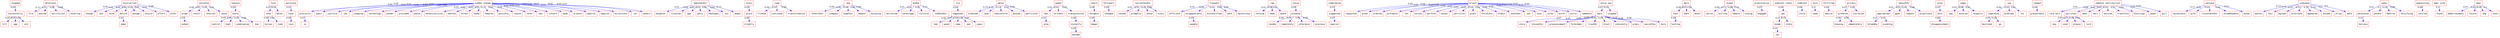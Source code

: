 strict digraph  {
	reigned	 [color=red,
		fontname=courier,
		shape=box];
	successfully	 [color=red,
		fontname=courier,
		shape=box];
	reigned -> successfully	 [color=blue,
		xlabel=0.05];
	till	 [color=red,
		fontname=courier,
		shape=box];
	successfully -> till	 [color=blue,
		xlabel=0.05];
	age	 [color=red,
		fontname=courier,
		shape=box];
	successfully -> age	 [color=blue,
		xlabel=0.05];
	old	 [color=red,
		fontname=courier,
		shape=box];
	successfully -> old	 [color=blue,
		xlabel=0.04];
	oblations	 [color=red,
		fontname=courier,
		shape=box];
	fire	 [color=red,
		fontname=courier,
		shape=box];
	oblations -> fire	 [color=blue,
		xlabel=0.13];
	poured	 [color=red,
		fontname=courier,
		shape=box];
	oblations -> poured	 [color=blue,
		xlabel=0.12];
	sacrificial	 [color=red,
		fontname=courier,
		shape=box];
	oblations -> sacrificial	 [color=blue,
		xlabel=0.05];
	hovering	 [color=red,
		fontname=courier,
		shape=box];
	oblations -> hovering	 [color=blue,
		xlabel=0.09];
	distraction	 [color=red,
		fontname=courier,
		shape=box];
	though	 [color=red,
		fontname=courier,
		shape=box];
	distraction -> though	 [color=blue,
		xlabel=0.01];
	did	 [color=red,
		fontname=courier,
		shape=box];
	distraction -> did	 [color=blue,
		xlabel=0.01];
	mind	 [color=red,
		fontname=courier,
		shape=box];
	distraction -> mind	 [color=blue,
		xlabel=0.01];
	motive	 [color=red,
		fontname=courier,
		shape=box];
	distraction -> motive	 [color=blue,
		xlabel=0.02];
	enough	 [color=red,
		fontname=courier,
		shape=box];
	distraction -> enough	 [color=blue,
		xlabel=0.01];
	ensure	 [color=red,
		fontname=courier,
		shape=box];
	distraction -> ensure	 [color=blue,
		xlabel=0.01];
	effort	 [color=red,
		fontname=courier,
		shape=box];
	distraction -> effort	 [color=blue,
		xlabel=0.01];
	alter	 [color=red,
		fontname=courier,
		shape=box];
	distraction -> alter	 [color=blue,
		xlabel=0.09];
	make	 [color=red,
		fontname=courier,
		shape=box];
	motive -> make	 [color=blue,
		xlabel=0.01];
	vasishta	 [color=red,
		fontname=courier,
		shape=box];
	probe	 [color=red,
		fontname=courier,
		shape=box];
	vasishta -> probe	 [color=blue,
		xlabel=0.08];
	result	 [color=red,
		fontname=courier,
		shape=box];
	vasishta -> result	 [color=blue,
		xlabel=0.01];
	reversal	 [color=red,
		fontname=courier,
		shape=box];
	vasishta -> reversal	 [color=blue,
		xlabel=0.01];
	cause	 [color=red,
		fontname=courier,
		shape=box];
	vasishta -> cause	 [color=blue,
		xlabel=0.01];
	asked	 [color=red,
		fontname=courier,
		shape=box];
	probe -> asked	 [color=blue,
		xlabel=0.05];
	reasons	 [color=red,
		fontname=courier,
		shape=box];
	every	 [color=red,
		fontname=courier,
		shape=box];
	reasons -> every	 [color=blue,
		xlabel=0.05];
	control	 [color=red,
		fontname=courier,
		shape=box];
	every -> control	 [color=blue,
		xlabel=0.05];
	kept	 [color=red,
		fontname=courier,
		shape=box];
	every -> kept	 [color=blue,
		xlabel=0.06];
	undergoing	 [color=red,
		fontname=courier,
		shape=box];
	every -> undergoing	 [color=blue,
		xlabel=0.05];
	due	 [color=red,
		fontname=courier,
		shape=box];
	every -> due	 [color=blue,
		xlabel=0.06];
	form	 [color=red,
		fontname=courier,
		shape=box];
	even	 [color=red,
		fontname=courier,
		shape=box];
	form -> even	 [color=blue,
		xlabel=0.07];
	mares	 [color=red,
		fontname=courier,
		shape=box];
	form -> mares	 [color=blue,
		xlabel=0.01];
	horses	 [color=red,
		fontname=courier,
		shape=box];
	even -> horses	 [color=blue,
		xlabel=0.06];
	took	 [color=red,
		fontname=courier,
		shape=box];
	even -> took	 [color=blue,
		xlabel=0.05];
	pururava	 [color=red,
		fontname=courier,
		shape=box];
	lunar	 [color=red,
		fontname=courier,
		shape=box];
	pururava -> lunar	 [color=blue,
		xlabel=0.01];
	race	 [color=red,
		fontname=courier,
		shape=box];
	lunar -> race	 [color=blue,
		xlabel=0.08];
	"sudden change"	 [color=red,
		fontname=courier,
		shape=box];
	precincts	 [color=red,
		fontname=courier,
		shape=box];
	"sudden change" -> precincts	 [color=blue,
		xlabel=0.01];
	years	 [color=red,
		fontname=courier,
		shape=box];
	"sudden change" -> years	 [color=blue,
		xlabel=0.08];
	juncture	 [color=red,
		fontname=courier,
		shape=box];
	"sudden change" -> juncture	 [color=blue,
		xlabel=0.01];
	see	 [color=red,
		fontname=courier,
		shape=box];
	"sudden change" -> see	 [color=blue,
		xlabel=0.01];
	stepping	 [color=red,
		fontname=courier,
		shape=box];
	"sudden change" -> stepping	 [color=blue,
		xlabel=0.01];
	technology	 [color=red,
		fontname=courier,
		shape=box];
	"sudden change" -> technology	 [color=blue,
		xlabel=0.01];
	yonder	 [color=red,
		fontname=courier,
		shape=box];
	"sudden change" -> yonder	 [color=blue,
		xlabel=0.01];
	provided	 [color=red,
		fontname=courier,
		shape=box];
	"sudden change" -> provided	 [color=blue,
		xlabel=0.01];
	pause	 [color=red,
		fontname=courier,
		shape=box];
	"sudden change" -> pause	 [color=blue,
		xlabel=0.01];
	whimsicalities	 [color=red,
		fontname=courier,
		shape=box];
	"sudden change" -> whimsicalities	 [color=blue,
		xlabel=0.01];
	behind	 [color=red,
		fontname=courier,
		shape=box];
	"sudden change" -> behind	 [color=blue,
		xlabel=0.01];
	forest	 [color=red,
		fontname=courier,
		shape=box];
	"sudden change" -> forest	 [color=blue,
		xlabel=0.01];
	today	 [color=red,
		fontname=courier,
		shape=box];
	"sudden change" -> today	 [color=blue,
		xlabel=0.01];
	females	 [color=red,
		fontname=courier,
		shape=box];
	"sudden change" -> females	 [color=blue,
		xlabel=0.11];
	possible	 [color=red,
		fontname=courier,
		shape=box];
	"sudden change" -> possible	 [color=blue,
		xlabel=0.01];
	reason	 [color=red,
		fontname=courier,
		shape=box];
	"sudden change" -> reason	 [color=blue,
		xlabel=0.01];
	cater	 [color=red,
		fontname=courier,
		shape=box];
	"sudden change" -> cater	 [color=blue,
		xlabel=0.01];
	man	 [color=red,
		fontname=courier,
		shape=box];
	"sudden change" -> man	 [color=blue,
		xlabel=0.01];
	convert	 [color=red,
		fontname=courier,
		shape=box];
	"sudden change" -> convert	 [color=blue,
		xlabel=0.01];
	made	 [color=red,
		fontname=courier,
		shape=box];
	"sudden change" -> made	 [color=blue,
		xlabel=0.01];
	science	 [color=red,
		fontname=courier,
		shape=box];
	"sudden change" -> science	 [color=blue,
		xlabel=0.01];
	medical	 [color=red,
		fontname=courier,
		shape=box];
	"sudden change" -> medical	 [color=blue,
		xlabel=0.01];
	magical	 [color=red,
		fontname=courier,
		shape=box];
	"sudden change" -> magical	 [color=blue,
		xlabel=0.01];
	miraculous	 [color=red,
		fontname=courier,
		shape=box];
	"sudden change" -> miraculous	 [color=blue,
		xlabel=0.01];
	let	 [color=red,
		fontname=courier,
		shape=box];
	"sudden change" -> let	 [color=blue,
		xlabel=0.01];
	powers	 [color=red,
		fontname=courier,
		shape=box];
	"sudden change" -> powers	 [color=blue,
		xlabel=0.01];
	us	 [color=red,
		fontname=courier,
		shape=box];
	precincts -> us	 [color=blue,
		xlabel=0.01];
	"'daksha\x92s'"	 [color=red,
		fontname=courier,
		shape=box];
	daughter	 [color=red,
		fontname=courier,
		shape=box];
	"'daksha\x92s'" -> daughter	 [color=blue,
		xlabel=0.01];
	vivasvan	 [color=red,
		fontname=courier,
		shape=box];
	"'daksha\x92s'" -> vivasvan	 [color=blue,
		xlabel=0.02];
	god	 [color=red,
		fontname=courier,
		shape=box];
	"'daksha\x92s'" -> god	 [color=blue,
		xlabel=0.01];
	aditi	 [color=red,
		fontname=courier,
		shape=box];
	"'daksha\x92s'" -> aditi	 [color=blue,
		xlabel=0.01];
	kashyapa	 [color=red,
		fontname=courier,
		shape=box];
	"'daksha\x92s'" -> kashyapa	 [color=blue,
		xlabel=0.01];
	sun	 [color=red,
		fontname=courier,
		shape=box];
	"'daksha\x92s'" -> sun	 [color=blue,
		xlabel=0.01];
	begot	 [color=red,
		fontname=courier,
		shape=box];
	"'daksha\x92s'" -> begot	 [color=blue,
		xlabel=0.13];
	dress	 [color=red,
		fontname=courier,
		shape=box];
	place	 [color=red,
		fontname=courier,
		shape=box];
	dress -> place	 [color=blue,
		xlabel=0.05];
	slightly	 [color=red,
		fontname=courier,
		shape=box];
	place -> slightly	 [color=blue,
		xlabel=0.06];
	roam	 [color=red,
		fontname=courier,
		shape=box];
	friends	 [color=red,
		fontname=courier,
		shape=box];
	roam -> friends	 [color=blue,
		xlabel=0.08];
	continued	 [color=red,
		fontname=courier,
		shape=box];
	roam -> continued	 [color=blue,
		xlabel=0.07];
	transformation	 [color=red,
		fontname=courier,
		shape=box];
	roam -> transformation	 [color=blue,
		xlabel=0.09];
	uma	 [color=red,
		fontname=courier,
		shape=box];
	"'other\x92s'"	 [color=red,
		fontname=courier,
		shape=box];
	uma -> "'other\x92s'"	 [color=blue,
		xlabel=0.09];
	company	 [color=red,
		fontname=courier,
		shape=box];
	uma -> company	 [color=blue,
		xlabel=0.08];
	together	 [color=red,
		fontname=courier,
		shape=box];
	uma -> together	 [color=blue,
		xlabel=0.09];
	moment	 [color=red,
		fontname=courier,
		shape=box];
	uma -> moment	 [color=blue,
		xlabel=0.09];
	enjoying	 [color=red,
		fontname=courier,
		shape=box];
	uma -> enjoying	 [color=blue,
		xlabel=0.09];
	budha	 [color=red,
		fontname=courier,
		shape=box];
	attracted	 [color=red,
		fontname=courier,
		shape=box];
	budha -> attracted	 [color=blue,
		xlabel=0.01];
	hermitage	 [color=red,
		fontname=courier,
		shape=box];
	budha -> hermitage	 [color=blue,
		xlabel=0.01];
	vicinity	 [color=red,
		fontname=courier,
		shape=box];
	budha -> vicinity	 [color=blue,
		xlabel=0.01];
	"'budha\x92s'"	 [color=red,
		fontname=courier,
		shape=box];
	budha -> "'budha\x92s'"	 [color=blue,
		xlabel=0.11];
	ila	 [color=red,
		fontname=courier,
		shape=box];
	happened	 [color=red,
		fontname=courier,
		shape=box];
	ila -> happened	 [color=blue,
		xlabel=0.05];
	had	 [color=red,
		fontname=courier,
		shape=box];
	happened -> had	 [color=blue,
		xlabel=0.06];
	upset	 [color=red,
		fontname=courier,
		shape=box];
	happened -> upset	 [color=blue,
		xlabel=0.07];
	came	 [color=red,
		fontname=courier,
		shape=box];
	happened -> came	 [color=blue,
		xlabel=0.05];
	was	 [color=red,
		fontname=courier,
		shape=box];
	happened -> was	 [color=blue,
		xlabel=0.05];
	yogic	 [color=red,
		fontname=courier,
		shape=box];
	happened -> yogic	 [color=blue,
		xlabel=0.07];
	males	 [color=red,
		fontname=courier,
		shape=box];
	ordained	 [color=red,
		fontname=courier,
		shape=box];
	males -> ordained	 [color=blue,
		xlabel=0.12];
	land	 [color=red,
		fontname=courier,
		shape=box];
	males -> land	 [color=blue,
		xlabel=0.14];
	thenceforth	 [color=red,
		fontname=courier,
		shape=box];
	males -> thenceforth	 [color=blue,
		xlabel=0.12];
	bounds	 [color=red,
		fontname=courier,
		shape=box];
	males -> bounds	 [color=blue,
		xlabel=0.15];
	particular	 [color=red,
		fontname=courier,
		shape=box];
	males -> particular	 [color=blue,
		xlabel=0.06];
	women	 [color=red,
		fontname=courier,
		shape=box];
	men	 [color=red,
		fontname=courier,
		shape=box];
	women -> men	 [color=blue,
		xlabel=0.01];
	private	 [color=red,
		fontname=courier,
		shape=box];
	women -> private	 [color=blue,
		xlabel=0.01];
	transgression	 [color=red,
		fontname=courier,
		shape=box];
	women -> transgression	 [color=blue,
		xlabel=0.07];
	area	 [color=red,
		fontname=courier,
		shape=box];
	men -> area	 [color=blue,
		xlabel=0.01];
	instantly	 [color=red,
		fontname=courier,
		shape=box];
	transgression -> instantly	 [color=blue,
		xlabel=0.06];
	became	 [color=red,
		fontname=courier,
		shape=box];
	instantly -> became	 [color=blue,
		xlabel=0.05];
	yearn	 [color=red,
		fontname=courier,
		shape=box];
	thoughts	 [color=red,
		fontname=courier,
		shape=box];
	yearn -> thoughts	 [color=blue,
		xlabel=0.04];
	began	 [color=red,
		fontname=courier,
		shape=box];
	thoughts -> began	 [color=blue,
		xlabel=0.05];
	followers	 [color=red,
		fontname=courier,
		shape=box];
	changed	 [color=red,
		fontname=courier,
		shape=box];
	followers -> changed	 [color=blue,
		xlabel=0.05];
	"'vasishta\x92s'"	 [color=red,
		fontname=courier,
		shape=box];
	caused	 [color=red,
		fontname=courier,
		shape=box];
	"'vasishta\x92s'" -> caused	 [color=blue,
		xlabel=0.01];
	promptly	 [color=red,
		fontname=courier,
		shape=box];
	"'vasishta\x92s'" -> promptly	 [color=blue,
		xlabel=0.01];
	sharp	 [color=red,
		fontname=courier,
		shape=box];
	"'vasishta\x92s'" -> sharp	 [color=blue,
		xlabel=0.01];
	brain	 [color=red,
		fontname=courier,
		shape=box];
	"'vasishta\x92s'" -> brain	 [color=blue,
		xlabel=0.08];
	frequent	 [color=red,
		fontname=courier,
		shape=box];
	efficient	 [color=red,
		fontname=courier,
		shape=box];
	frequent -> efficient	 [color=blue,
		xlabel=0.01];
	disappearance	 [color=red,
		fontname=courier,
		shape=box];
	frequent -> disappearance	 [color=blue,
		xlabel=0.09];
	dissatisfied	 [color=red,
		fontname=courier,
		shape=box];
	frequent -> dissatisfied	 [color=blue,
		xlabel=0.01];
	were	 [color=red,
		fontname=courier,
		shape=box];
	frequent -> were	 [color=blue,
		xlabel=0.01];
	mysterious	 [color=red,
		fontname=courier,
		shape=box];
	frequent -> mysterious	 [color=blue,
		xlabel=0.01];
	people	 [color=red,
		fontname=courier,
		shape=box];
	disappearance -> people	 [color=blue,
		xlabel=0.05];
	lap	 [color=red,
		fontname=courier,
		shape=box];
	resting	 [color=red,
		fontname=courier,
		shape=box];
	lap -> resting	 [color=blue,
		xlabel=0.01];
	head	 [color=red,
		fontname=courier,
		shape=box];
	lap -> head	 [color=blue,
		xlabel=0.08];
	aware	 [color=red,
		fontname=courier,
		shape=box];
	lap -> aware	 [color=blue,
		xlabel=0.01];
	shiva	 [color=red,
		fontname=courier,
		shape=box];
	pleased	 [color=red,
		fontname=courier,
		shape=box];
	shiva -> pleased	 [color=blue,
		xlabel=0.05];
	revoke	 [color=red,
		fontname=courier,
		shape=box];
	pleased -> revoke	 [color=blue,
		xlabel=0.06];
	completely	 [color=red,
		fontname=courier,
		shape=box];
	pleased -> completely	 [color=blue,
		xlabel=0.06];
	utterance	 [color=red,
		fontname=courier,
		shape=box];
	pleased -> utterance	 [color=blue,
		xlabel=0.06];
	previous	 [color=red,
		fontname=courier,
		shape=box];
	pleased -> previous	 [color=blue,
		xlabel=0.05];
	compromise	 [color=red,
		fontname=courier,
		shape=box];
	suggested	 [color=red,
		fontname=courier,
		shape=box];
	compromise -> suggested	 [color=blue,
		xlabel=0.07];
	special	 [color=red,
		fontname=courier,
		shape=box];
	suggested -> special	 [color=blue,
		xlabel=0.07];
	priest	 [color=red,
		fontname=courier,
		shape=box];
	requested	 [color=red,
		fontname=courier,
		shape=box];
	priest -> requested	 [color=blue,
		xlabel=0.02];
	great	 [color=red,
		fontname=courier,
		shape=box];
	priest -> great	 [color=blue,
		xlabel=0.01];
	ordered	 [color=red,
		fontname=courier,
		shape=box];
	priest -> ordered	 [color=blue,
		xlabel=0.04];
	preceptor	 [color=red,
		fontname=courier,
		shape=box];
	priest -> preceptor	 [color=blue,
		xlabel=0.05];
	ten	 [color=red,
		fontname=courier,
		shape=box];
	priest -> ten	 [color=blue,
		xlabel=0.03];
	varuna	 [color=red,
		fontname=courier,
		shape=box];
	priest -> varuna	 [color=blue,
		xlabel=0.02];
	perform	 [color=red,
		fontname=courier,
		shape=box];
	priest -> perform	 [color=blue,
		xlabel=0.03];
	honour	 [color=red,
		fontname=courier,
		shape=box];
	priest -> honour	 [color=blue,
		xlabel=0.01];
	sacrifice	 [color=red,
		fontname=courier,
		shape=box];
	priest -> sacrifice	 [color=blue,
		xlabel=0.05];
	grant	 [color=red,
		fontname=courier,
		shape=box];
	priest -> grant	 [color=blue,
		xlabel=0.03];
	childless	 [color=red,
		fontname=courier,
		shape=box];
	priest -> childless	 [color=blue,
		xlabel=0.02];
	eldest	 [color=red,
		fontname=courier,
		shape=box];
	priest -> eldest	 [color=blue,
		xlabel=0.02];
	ikshvaku	 [color=red,
		fontname=courier,
		shape=box];
	priest -> ikshvaku	 [color=blue,
		xlabel=0.01];
	son	 [color=red,
		fontname=courier,
		shape=box];
	priest -> son	 [color=blue,
		xlabel=0.02];
	sons	 [color=red,
		fontname=courier,
		shape=box];
	priest -> sons	 [color=blue,
		xlabel=0.02];
	solar	 [color=red,
		fontname=courier,
		shape=box];
	priest -> solar	 [color=blue,
		xlabel=0.01];
	birth	 [color=red,
		fontname=courier,
		shape=box];
	priest -> birth	 [color=blue,
		xlabel=0.02];
	mitra	 [color=red,
		fontname=courier,
		shape=box];
	priest -> mitra	 [color=blue,
		xlabel=0.11];
	commence	 [color=red,
		fontname=courier,
		shape=box];
	priest -> commence	 [color=blue,
		xlabel=0.02];
	"shiva now"	 [color=red,
		fontname=courier,
		shape=box];
	back	 [color=red,
		fontname=courier,
		shape=box];
	"shiva now" -> back	 [color=blue,
		xlabel=0.07];
	stepped	 [color=red,
		fontname=courier,
		shape=box];
	"shiva now" -> stepped	 [color=blue,
		xlabel=0.01];
	story	 [color=red,
		fontname=courier,
		shape=box];
	back -> story	 [color=blue,
		xlabel=0.07];
	"'shiva\x92s'"	 [color=red,
		fontname=courier,
		shape=box];
	back -> "'shiva\x92s'"	 [color=blue,
		xlabel=0.07];
	pronouncement	 [color=red,
		fontname=courier,
		shape=box];
	back -> pronouncement	 [color=blue,
		xlabel=0.05];
	forbidden	 [color=red,
		fontname=courier,
		shape=box];
	back -> forbidden	 [color=blue,
		xlabel=0.05];
	"'ila\x92s'"	 [color=red,
		fontname=courier,
		shape=box];
	back -> "'ila\x92s'"	 [color=blue,
		xlabel=0.06];
	brunt	 [color=red,
		fontname=courier,
		shape=box];
	back -> brunt	 [color=blue,
		xlabel=0.05];
	innocently	 [color=red,
		fontname=courier,
		shape=box];
	back -> innocently	 [color=blue,
		xlabel=0.04];
	prays	 [color=red,
		fontname=courier,
		shape=box];
	back -> prays	 [color=blue,
		xlabel=0.05];
	vasishtha	 [color=red,
		fontname=courier,
		shape=box];
	back -> vasishtha	 [color=blue,
		xlabel=0.06];
	bore	 [color=red,
		fontname=courier,
		shape=box];
	back -> bore	 [color=blue,
		xlabel=0.04];
	meru	 [color=red,
		fontname=courier,
		shape=box];
	foot	 [color=red,
		fontname=courier,
		shape=box];
	meru -> foot	 [color=blue,
		xlabel=0.08];
	went	 [color=red,
		fontname=courier,
		shape=box];
	meru -> went	 [color=blue,
		xlabel=0.01];
	mount	 [color=red,
		fontname=courier,
		shape=box];
	meru -> mount	 [color=blue,
		xlabel=0.01];
	hunting	 [color=red,
		fontname=courier,
		shape=box];
	foot -> hunting	 [color=blue,
		xlabel=0.06];
	reveal	 [color=red,
		fontname=courier,
		shape=box];
	secret	 [color=red,
		fontname=courier,
		shape=box];
	reveal -> secret	 [color=blue,
		xlabel=0.08];
	willing	 [color=red,
		fontname=courier,
		shape=box];
	reveal -> willing	 [color=blue,
		xlabel=0.13];
	female	 [color=red,
		fontname=courier,
		shape=box];
	reveal -> female	 [color=blue,
		xlabel=0.08];
	hiding	 [color=red,
		fontname=courier,
		shape=box];
	reveal -> hiding	 [color=blue,
		xlabel=0.14];
	propitiation	 [color=red,
		fontname=courier,
		shape=box];
	engaged	 [color=red,
		fontname=courier,
		shape=box];
	propitiation -> engaged	 [color=blue,
		xlabel=0.07];
	"indecent state"	 [color=red,
		fontname=courier,
		shape=box];
	get	 [color=red,
		fontname=courier,
		shape=box];
	"indecent state" -> get	 [color=blue,
		xlabel=0.09];
	shame	 [color=red,
		fontname=courier,
		shape=box];
	get -> shame	 [color=blue,
		xlabel=0.01];
	state	 [color=red,
		fontname=courier,
		shape=box];
	get -> state	 [color=blue,
		xlabel=0.01];
	yet	 [color=red,
		fontname=courier,
		shape=box];
	shame -> yet	 [color=blue,
		xlabel=0.01];
	indecent	 [color=red,
		fontname=courier,
		shape=box];
	could	 [color=red,
		fontname=courier,
		shape=box];
	indecent -> could	 [color=blue,
		xlabel=0.04];
	tara	 [color=red,
		fontname=courier,
		shape=box];
	soma	 [color=red,
		fontname=courier,
		shape=box];
	tara -> soma	 [color=blue,
		xlabel=0.1];
	fulfilled	 [color=red,
		fontname=courier,
		shape=box];
	desire	 [color=red,
		fontname=courier,
		shape=box];
	fulfilled -> desire	 [color=blue,
		xlabel=0.02];
	privacy	 [color=red,
		fontname=courier,
		shape=box];
	withdrew	 [color=red,
		fontname=courier,
		shape=box];
	privacy -> withdrew	 [color=blue,
		xlabel=0.07];
	intrusion	 [color=red,
		fontname=courier,
		shape=box];
	privacy -> intrusion	 [color=blue,
		xlabel=0.01];
	knowing	 [color=red,
		fontname=courier,
		shape=box];
	withdrew -> knowing	 [color=blue,
		xlabel=0.06];
	immediately	 [color=red,
		fontname=courier,
		shape=box];
	withdrew -> immediately	 [color=blue,
		xlabel=0.06];
	"'manu\x92s'"	 [color=red,
		fontname=courier,
		shape=box];
	approached	 [color=red,
		fontname=courier,
		shape=box];
	"'manu\x92s'" -> approached	 [color=blue,
		xlabel=0.01];
	gods	 [color=red,
		fontname=courier,
		shape=box];
	"'manu\x92s'" -> gods	 [color=blue,
		xlabel=0.01];
	request	 [color=red,
		fontname=courier,
		shape=box];
	"'manu\x92s'" -> request	 [color=blue,
		xlabel=0.01];
	propitiate	 [color=red,
		fontname=courier,
		shape=box];
	"'manu\x92s'" -> propitiate	 [color=blue,
		xlabel=0.06];
	shraddha	 [color=red,
		fontname=courier,
		shape=box];
	approached -> shraddha	 [color=blue,
		xlabel=0.01];
	invoking	 [color=red,
		fontname=courier,
		shape=box];
	approached -> invoking	 [color=blue,
		xlabel=0.01];
	utter	 [color=red,
		fontname=courier,
		shape=box];
	born	 [color=red,
		fontname=courier,
		shape=box];
	utter -> born	 [color=blue,
		xlabel=0.07];
	disappointment	 [color=red,
		fontname=courier,
		shape=box];
	born -> disappointment	 [color=blue,
		xlabel=0.06];
	sages	 [color=red,
		fontname=courier,
		shape=box];
	pay	 [color=red,
		fontname=courier,
		shape=box];
	sages -> pay	 [color=blue,
		xlabel=0.01];
	entered	 [color=red,
		fontname=courier,
		shape=box];
	sages -> entered	 [color=blue,
		xlabel=0.08];
	respects	 [color=red,
		fontname=courier,
		shape=box];
	sages -> respects	 [color=blue,
		xlabel=0.01];
	sex	 [color=red,
		fontname=courier,
		shape=box];
	regarding	 [color=red,
		fontname=courier,
		shape=box];
	sex -> regarding	 [color=blue,
		xlabel=0.06];
	problems	 [color=red,
		fontname=courier,
		shape=box];
	sex -> problems	 [color=blue,
		xlabel=0.01];
	lot	 [color=red,
		fontname=courier,
		shape=box];
	sex -> lot	 [color=blue,
		xlabel=0.01];
	destined	 [color=red,
		fontname=courier,
		shape=box];
	regarding -> destined	 [color=blue,
		xlabel=0.06];
	go	 [color=red,
		fontname=courier,
		shape=box];
	regarding -> go	 [color=blue,
		xlabel=0.02];
	jumped	 [color=red,
		fontname=courier,
		shape=box];
	presentable	 [color=red,
		fontname=courier,
		shape=box];
	jumped -> presentable	 [color=blue,
		xlabel=0.04];
	"immense satisfaction"	 [color=red,
		fontname=courier,
		shape=box];
	"lord hari"	 [color=red,
		fontname=courier,
		shape=box];
	"immense satisfaction" -> "lord hari"	 [color=blue,
		xlabel=0.01];
	spiritual	 [color=red,
		fontname=courier,
		shape=box];
	"immense satisfaction" -> spiritual	 [color=blue,
		xlabel=0.09];
	manu	 [color=red,
		fontname=courier,
		shape=box];
	"immense satisfaction" -> manu	 [color=blue,
		xlabel=0.01];
	hari	 [color=red,
		fontname=courier,
		shape=box];
	"immense satisfaction" -> hari	 [color=blue,
		xlabel=0.01];
	secured	 [color=red,
		fontname=courier,
		shape=box];
	"immense satisfaction" -> secured	 [color=blue,
		xlabel=0.01];
	transform	 [color=red,
		fontname=courier,
		shape=box];
	"immense satisfaction" -> transform	 [color=blue,
		xlabel=0.11];
	blessings	 [color=red,
		fontname=courier,
		shape=box];
	"immense satisfaction" -> blessings	 [color=blue,
		xlabel=0.01];
	power	 [color=red,
		fontname=courier,
		shape=box];
	"immense satisfaction" -> power	 [color=blue,
		xlabel=0.01];
	girl	 [color=red,
		fontname=courier,
		shape=box];
	"immense satisfaction" -> girl	 [color=blue,
		xlabel=0.01];
	boy	 [color=red,
		fontname=courier,
		shape=box];
	spiritual -> boy	 [color=blue,
		xlabel=0.05];
	used	 [color=red,
		fontname=courier,
		shape=box];
	spiritual -> used	 [color=blue,
		xlabel=0.03];
	please	 [color=red,
		fontname=courier,
		shape=box];
	spiritual -> please	 [color=blue,
		xlabel=0.06];
	lord	 [color=red,
		fontname=courier,
		shape=box];
	spiritual -> lord	 [color=blue,
		xlabel=0.04];
	sanjana	 [color=red,
		fontname=courier,
		shape=box];
	vaivasvata	 [color=red,
		fontname=courier,
		shape=box];
	sanjana -> vaivasvata	 [color=blue,
		xlabel=0.11];
	wife	 [color=red,
		fontname=courier,
		shape=box];
	sanjana -> wife	 [color=blue,
		xlabel=0.01];
	"'vivasvan\x92s'"	 [color=red,
		fontname=courier,
		shape=box];
	sanjana -> "'vivasvan\x92s'"	 [color=blue,
		xlabel=0.01];
	shraddhadeva	 [color=red,
		fontname=courier,
		shape=box];
	sanjana -> shraddhadeva	 [color=blue,
		xlabel=0.02];
	known	 [color=red,
		fontname=courier,
		shape=box];
	sanjana -> known	 [color=blue,
		xlabel=0.01];
	sudyumna	 [color=red,
		fontname=courier,
		shape=box];
	months	 [color=red,
		fontname=courier,
		shape=box];
	sudyumna -> months	 [color=blue,
		xlabel=0.15];
	fair	 [color=red,
		fontname=courier,
		shape=box];
	sudyumna -> fair	 [color=blue,
		xlabel=0.14];
	agreed	 [color=red,
		fontname=courier,
		shape=box];
	sudyumna -> agreed	 [color=blue,
		xlabel=0.31];
	alternate	 [color=red,
		fontname=courier,
		shape=box];
	sudyumna -> alternate	 [color=blue,
		xlabel=0.12];
	appeared	 [color=red,
		fontname=courier,
		shape=box];
	sudyumna -> appeared	 [color=blue,
		xlabel=0.15];
	assume	 [color=red,
		fontname=courier,
		shape=box];
	sudyumna -> assume	 [color=blue,
		xlabel=0.12];
	allow	 [color=red,
		fontname=courier,
		shape=box];
	sudyumna -> allow	 [color=blue,
		xlabel=0.1];
	male	 [color=red,
		fontname=courier,
		shape=box];
	sudyumna -> male	 [color=blue,
		xlabel=0.1];
	vedic	 [color=red,
		fontname=courier,
		shape=box];
	perplexed	 [color=red,
		fontname=courier,
		shape=box];
	vedic -> perplexed	 [color=blue,
		xlabel=0.01];
	potent	 [color=red,
		fontname=courier,
		shape=box];
	vedic -> potent	 [color=blue,
		xlabel=0.1];
	mantras	 [color=red,
		fontname=courier,
		shape=box];
	vedic -> mantras	 [color=blue,
		xlabel=0.01];
	falsifying	 [color=red,
		fontname=courier,
		shape=box];
	vedic -> falsifying	 [color=blue,
		xlabel=0.08];
	believe	 [color=red,
		fontname=courier,
		shape=box];
	perplexed -> believe	 [color=blue,
		xlabel=0.01];
	appointing	 [color=red,
		fontname=courier,
		shape=box];
	retired	 [color=red,
		fontname=courier,
		shape=box];
	appointing -> retired	 [color=blue,
		xlabel=0.06];
	"dear wife"	 [color=red,
		fontname=courier,
		shape=box];
	found	 [color=red,
		fontname=courier,
		shape=box];
	"dear wife" -> found	 [color=blue,
		xlabel=0.1];
	dear	 [color=red,
		fontname=courier,
		shape=box];
	embarrassment	 [color=red,
		fontname=courier,
		shape=box];
	dear -> embarrassment	 [color=blue,
		xlabel=0.07];
	future	 [color=red,
		fontname=courier,
		shape=box];
	dear -> future	 [color=blue,
		xlabel=0.05];
	way	 [color=red,
		fontname=courier,
		shape=box];
	dear -> way	 [color=blue,
		xlabel=0.05];
	save	 [color=red,
		fontname=courier,
		shape=box];
	dear -> save	 [color=blue,
		xlabel=0.1];
}
